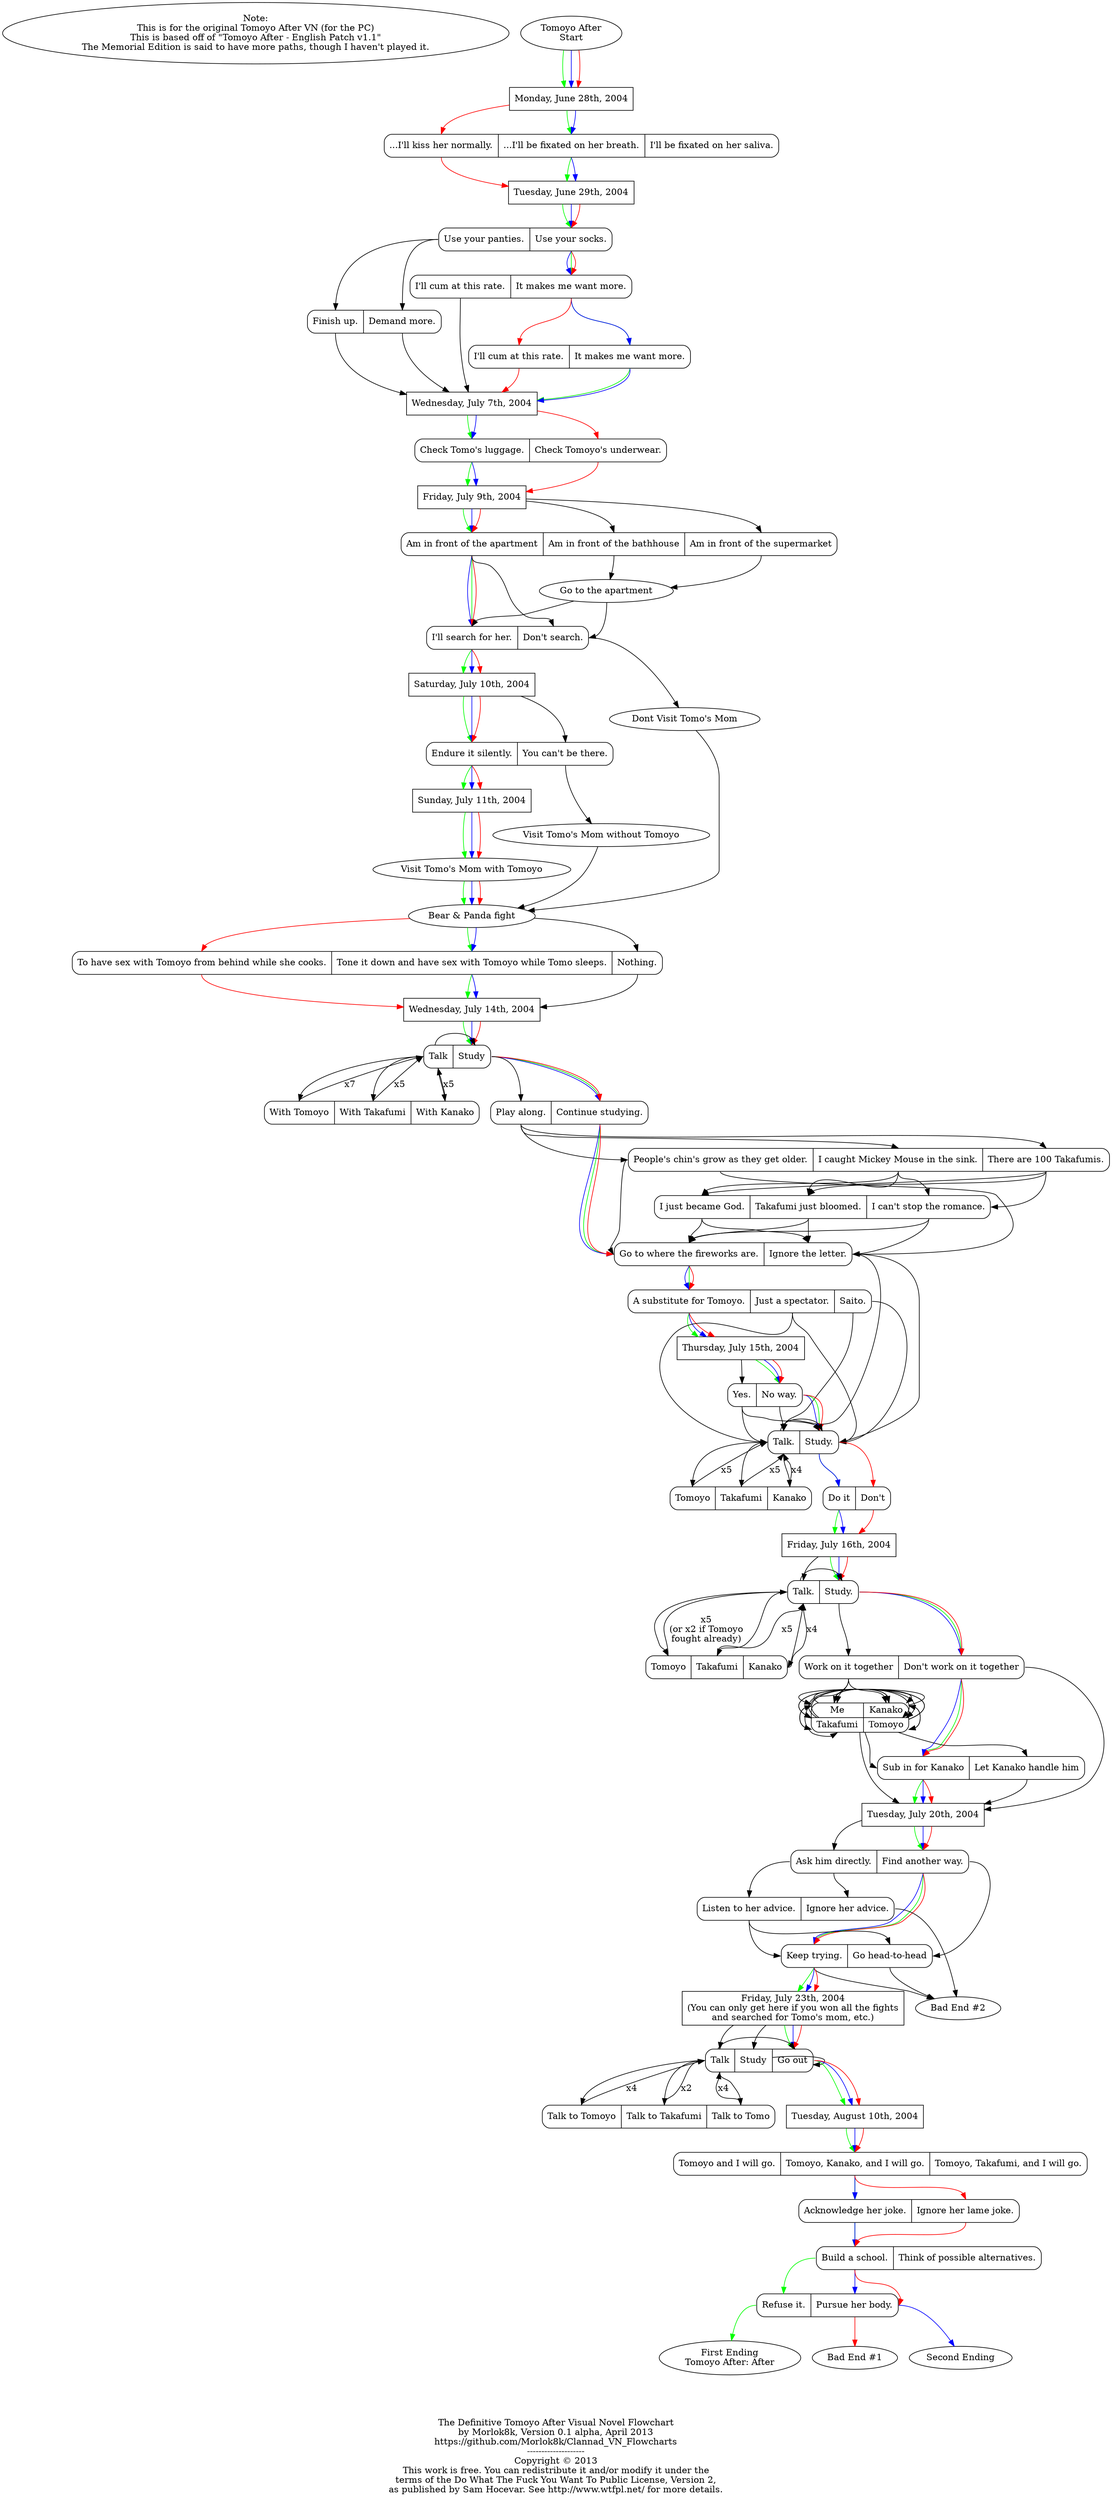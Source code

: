/*
#######################################################################
#            DO WHAT THE FUCK YOU WANT TO PUBLIC LICENSE              #
#                    Version 2, December 2004                         #
#                                                                     #
# Copyright (C) 2004 Sam Hocevar <sam@hocevar.net>                    #
#                                                                     #
# Everyone is permitted to copy and distribute verbatim or modified   #
# copies of this license document, and changing it is allowed as long #
# as the name is changed.                                             #
#                                                                     #
#            DO WHAT THE FUCK YOU WANT TO PUBLIC LICENSE              #
#   TERMS AND CONDITIONS FOR COPYING, DISTRIBUTION AND MODIFICATION   #
#                                                                     #
#  0. You just DO WHAT THE FUCK YOU WANT TO.                          #
#                                                                     #
#######################################################################
*/

// The Definitive Tomoyo After Visual Novel Flowchart
digraph Clannad{
    graph [ label = "\n\n\n\nThe Definitive Tomoyo After Visual Novel Flowchart\nby Morlok8k, Version 0.1 alpha, April 2013\nhttps://github.com/Morlok8k/Clannad_VN_Flowcharts\n--------------------\nCopyright © 2013\nThis work is free. You can redistribute it and/or modify it under the\nterms of the Do What The Fuck You Want To Public License, Version 2,\nas published by Sam Hocevar. See http://www.wtfpl.net/ for more details." ];


    Note [label = "Note:\nThis is for the original Tomoyo After VN (for the PC)\nThis is based off of \"Tomoyo After - English Patch v1.1\"\nThe Memorial Edition is said to have more paths, though I haven't played it."];

//Tomoyo After

//start


    Start [label = "Tomoyo After\nStart"];

    //June 28
    JUN_28 [shape = box, label = "Monday, June 28th, 2004"];

    Start -> JUN_28 [color = green];    //END1
    Start -> JUN_28 [color = blue];    //END2
    Start -> JUN_28 [color = red];    //BAD_END

    TA_1 [shape = Mrecord, label = "<a1>...I'll kiss her normally.|<a2>...I'll be fixated on her breath.|<a3>I'll be fixated on her saliva."];
    JUN_28 -> TA_1:a2 [color = green];    //END1
    JUN_28 -> TA_1:a2 [color = blue];    //END2
    JUN_28 -> TA_1:a1 [color = red];    //BAD_END


    //June 29
    JUN_29 [shape = box, label = "Tuesday, June 29th, 2004"];
    TA_1:a2 -> JUN_29 [color = green];    //END1
    TA_1:a2 -> JUN_29 [color = blue];    //END2
    TA_1:a1 -> JUN_29 [color = red];    //BAD_END

    TA_2 [shape = Mrecord, label = "<a1>Use your panties.|<a2>Use your socks."];
    JUN_29 -> TA_2:a2 [color = green];    //END1
    JUN_29 -> TA_2:a2 [color = blue];    //END2
    JUN_29 -> TA_2:a2 [color = red];    //BAD_END

    TA_2a [shape = Mrecord, label = "<a1>Finish up.|<a2>Demand more."];
    TA_2:a1 -> TA_2a:a1;
    TA_2:a1 -> TA_2a:a2;




    TA_3 [shape = Mrecord, label = "<a1>I'll cum at this rate.|<a2>It makes me want more."];
    TA_2:a2 -> TA_3:a2 [color = green];    //END1
    TA_2:a2 -> TA_3:a2 [color = blue];    //END2
    TA_2:a2 -> TA_3:a2 [color = red];    //BAD_END

    TA_4 [shape = Mrecord, label = "<a1>I'll cum at this rate.|<a2>It makes me want more."];
    TA_3:a2 -> TA_4:a2 [color = green];    //END1
    TA_3:a2 -> TA_4:a2 [color = blue];    //END2
    TA_3:a2 -> TA_4:a1 [color = red];    //BAD_END


    //July 07
    JUL_7 [shape = box, label = "Wednesday, July 7th, 2004"];
    TA_4:a2 -> JUL_7 [color = green];    //END1
    TA_4:a2 -> JUL_7 [color = blue];    //END2
    TA_4:a1 -> JUL_7 [color = red];    //BAD_END
    TA_2a:a1 -> JUL_7;
    TA_2a:a2 -> JUL_7;
    TA_3:a1 -> JUL_7;

    TA_5 [shape = Mrecord, label = "<a1>Check Tomo's luggage.|<a2>Check Tomoyo's underwear."];
    JUL_7 -> TA_5:a1 [color = green];    //END1
    JUL_7 -> TA_5:a1 [color = blue];    //END2
    JUL_7 -> TA_5:a2 [color = red];    //BAD_END


    //July 09
    JUL_9 [shape = box, label = "Friday, July 9th, 2004"];
    TA_5:a1 -> JUL_9 [color = green];    //END1
    TA_5:a1 -> JUL_9 [color = blue];    //END2
    TA_5:a2 -> JUL_9 [color = red];    //BAD_END

    TA_6 [shape = Mrecord, label = "<a1>Am in front of the apartment|<a2>Am in front of the bathhouse|<a3>Am in front of the supermarket"];
    JUL_9 -> TA_6:a1 [color = green];    //END1
    JUL_9 -> TA_6:a1 [color = blue];    //END2
    JUL_9 -> TA_6:a1 [color = red];    //BAD_END
    JUL_9 -> TA_6:a2;
    JUL_9 -> TA_6:a3;

    TA_6a [label = "Go to the apartment"];
    TA_6:a2 -> TA_6a;
    TA_6:a3 -> TA_6a;


    TA_7 [shape = Mrecord, label = "<a1>I'll search for her.|<a2>Don't search."];
    TA_6:a1 -> TA_7:a1 [color = green];    //END1
    TA_6:a1 -> TA_7:a1 [color = blue];    //END2
    TA_6:a1 -> TA_7:a1 [color = red];    //BAD_END
    TA_6a -> TA_7:a1;
    TA_6a -> TA_7:a2;
    TA_6:a1 -> TA_7:a2;


    //July 10
    JUL_10 [shape = box, label = "Saturday, July 10th, 2004"];
    TA_7:a1 -> JUL_10 [color = green];    //END1
    TA_7:a1 -> JUL_10 [color = blue];    //END2
    TA_7:a1 -> JUL_10 [color = red];    //BAD_END


    TA_8 [shape = Mrecord, label = "<a1>Endure it silently.|<a2>You can't be there."];
    JUL_10 -> TA_8:a1 [color = green];    //END1
    JUL_10 -> TA_8:a1 [color = blue];    //END2
    JUL_10 -> TA_8:a1 [color = red];    //BAD_END
    JUL_10 -> TA_8:a2;


    //July 11
    JUL_11 [shape = box, label = "Sunday, July 11th, 2004"];
    TA_8:a1 -> JUL_11 [color = green];    //END1
    TA_8:a1 -> JUL_11 [color = blue];    //END2
    TA_8:a1 -> JUL_11 [color = red];    //BAD_END

    JUL_11_mother1 [label = "Visit Tomo's Mom with Tomoyo"];
    JUL_11_mother2 [label = "Visit Tomo's Mom without Tomoyo"];
    JUL_11_mother3 [label = "Dont Visit Tomo's Mom"];

    JUL_11 -> JUL_11_mother1 [color = green, group = "JUL_11_mother"];    //END1
    JUL_11 -> JUL_11_mother1 [color = blue, group = "JUL_11_mother"];    //END2
    JUL_11 -> JUL_11_mother1 [color = red, group = "JUL_11_mother"];    //BAD_END
    TA_8:a2 -> JUL_11_mother2 [group = "JUL_11_mother"];
    TA_7:a2 -> JUL_11_mother3 [group = "JUL_11_mother"];


    JUL_11_bp [label = "Bear & Panda fight"];
    JUL_11_mother1 -> JUL_11_bp [color = green];    //END1
    JUL_11_mother1 -> JUL_11_bp [color = blue];    //END2
    JUL_11_mother1 -> JUL_11_bp [color = red];    //BAD_END
    JUL_11_mother2 -> JUL_11_bp;
    JUL_11_mother3 -> JUL_11_bp;




    TA_9 [shape = Mrecord, label = "<a1>To have sex with Tomoyo from behind while she cooks.|<a2>Tone it down and have sex with Tomoyo while Tomo sleeps.|<a3>Nothing."];
    JUL_11_bp -> TA_9:a2 [color = green];    //END1
    JUL_11_bp -> TA_9:a2 [color = blue];    //END2
    JUL_11_bp -> TA_9:a1 [color = red];    //BAD_END
    JUL_11_bp -> TA_9:a3;


    //July 14
    JUL_14 [shape = box, label = "Wednesday, July 14th, 2004"];
    TA_9:a2 -> JUL_14 [color = green];    //END1
    TA_9:a2 -> JUL_14 [color = blue];    //END2
    TA_9:a1 -> JUL_14 [color = red];    //BAD_END
    TA_9:a3 -> JUL_14;

    TA_10 [shape = Mrecord, label = "<a1>Talk|<a2>Study"];
    JUL_14 -> TA_10:a2 [color = green];    //END1
    JUL_14 -> TA_10:a2 [color = blue];    //END2
    JUL_14 -> TA_10:a2 [color = red];    //BAD_END



    TA_10_a [shape = Mrecord, label = "<a1>With Tomoyo|<a2>With Takafumi|<a3>With Kanako"];
    TA_10:a1 -> TA_10_a:a1;
    TA_10:a1 -> TA_10_a:a2;
    TA_10:a1 -> TA_10_a:a3;
    TA_10_a:a1 -> TA_10:a1 [label = "x7"];
    TA_10_a:a2 -> TA_10:a1 [label = "x5"];
    TA_10_a:a3 -> TA_10:a1 [label = "x5"];
    TA_10:a1 -> TA_10:a2;


    TA_11 [shape = Mrecord, label = "<a1>Play along.|<a2>Continue studying."];
    TA_10:a2 -> TA_11:a2 [color = green];    //END1
    TA_10:a2 -> TA_11:a2 [color = blue];    //END2
    TA_10:a2 -> TA_11:a2 [color = red];    //BAD_END
    TA_10:a2 -> TA_11:a1;

    TA_11_a [shape = Mrecord, label = "<a1>People's chin's grow as they get older.|<a2>I caught Mickey Mouse in the sink.|<a3>There are 100 Takafumis."];
    TA_11:a1 -> TA_11_a:a1;
    TA_11:a1 -> TA_11_a:a2;
    TA_11:a1 -> TA_11_a:a3;

    TA_11_b [shape = Mrecord, label = "<a1>I just became God.|<a2>Takafumi just bloomed.|<a3>I can't stop the romance."];

    TA_11_a:a1 -> TA_12:a1
    TA_11_a:a1 -> TA_12:a2

    TA_11_a:a2 -> TA_11_b:a1
    TA_11_a:a2 -> TA_11_b:a2
    TA_11_a:a2 -> TA_11_b:a3
    TA_11_a:a3 -> TA_11_b:a1
    TA_11_a:a3 -> TA_11_b:a2
    TA_11_a:a3 -> TA_11_b:a3

    TA_11_b:a1 -> TA_12:a1
    TA_11_b:a2 -> TA_12:a1
    TA_11_b:a3 -> TA_12:a1
    TA_11_b:a1 -> TA_12:a2
    TA_11_b:a2 -> TA_12:a2
    TA_11_b:a3 -> TA_12:a2


    TA_12 [shape = Mrecord, label = "<a1>Go to where the fireworks are.|<a2>Ignore the letter."];
    TA_11:a2 -> TA_12:a1 [color = green];    //END1
    TA_11:a2 -> TA_12:a1 [color = blue];    //END2
    TA_11:a2 -> TA_12:a1 [color = red];    //BAD_END

    TA_13 [shape = Mrecord, label = "<a1>A substitute for Tomoyo.|<a2>Just a spectator.|<a3>Saito."];
    TA_12:a1 -> TA_13:a1 [color = green];    //END1
    TA_12:a1 -> TA_13:a1 [color = blue];    //END2
    TA_12:a1 -> TA_13:a1 [color = red];    //BAD_END


    //July 15
    JUL_15 [shape = box, label = "Thursday, July 15th, 2004"];
    TA_13:a1 -> JUL_15 [color = green];    //END1
    TA_13:a1 -> JUL_15 [color = blue];    //END2
    TA_13:a1 -> JUL_15 [color = red];    //BAD_END

    TA_14 [shape = Mrecord, label = "<a1>Yes.|<a2>No way."];
    JUL_15 -> TA_14:a2 [color = green];    //END1
    JUL_15 -> TA_14:a2 [color = blue];    //END2
    JUL_15 -> TA_14:a2 [color = red];    //BAD_END
    JUL_15 -> TA_14:a1;

    TA_15 [shape = Mrecord, label = "<a1>Talk.|<a2>Study."];
    TA_14:a2 -> TA_15:a2 [color = green];    //END1
    TA_14:a2 -> TA_15:a2 [color = blue];    //END2
    TA_14:a2 -> TA_15:a2 [color = red];    //BAD_END
    TA_14:a1 -> TA_15:a1;
    TA_14:a1 -> TA_15:a2;
    TA_14:a2 -> TA_15:a1;

    TA_12:a2 -> TA_15:a1;
    TA_12:a2 -> TA_15:a2;
    TA_13:a2 -> TA_15:a1;
    TA_13:a2 -> TA_15:a2;
    TA_13:a3 -> TA_15:a1;
    TA_13:a3 -> TA_15:a2;




    TA_15_a [shape = Mrecord, label = "<a1>Tomoyo|<a2>Takafumi|<a3>Kanako"];
    TA_15:a1 -> TA_15_a:a1;
    TA_15:a1 -> TA_15_a:a2;
    TA_15:a1 -> TA_15_a:a3;
    TA_15_a:a1 -> TA_15:a1 [label = "x5"];
    TA_15_a:a2 -> TA_15:a1 [label = "x5"];
    TA_15_a:a3 -> TA_15:a1 [label = "x4"];
    TA_15:a1 -> TA_15:a2;





    TA_16 [shape = Mrecord, label = "<a>Do it|<aa>Don't"];
    TA_15:a2 -> TA_16:a [color = green];    //END1
    TA_15:a2 -> TA_16:a [color = blue];    //END2
    TA_15:a2 -> TA_16:aa [color = red];    //BAD_END


    //July 16
    JUL_16 [shape = box, label = "Friday, July 16th, 2004"];
    TA_16:a -> JUL_16 [color = green];    //END1
    TA_16:a -> JUL_16 [color = blue];    //END2
    TA_16:aa -> JUL_16 [color = red];    //BAD_END

    TA_17 [shape = Mrecord, label = "<a1>Talk.|<a2>Study."];
    JUL_16 -> TA_17:a2 [color = green];    //END1
    JUL_16 -> TA_17:a2 [color = blue];    //END2
    JUL_16 -> TA_17:a2 [color = red];    //BAD_END
    JUL_16 -> TA_17:a1;

    TA_17_a [shape = Mrecord, label = "<a1>Tomoyo|<a2>Takafumi|<a3>Kanako"];
    TA_17:a1 -> TA_17_a:a1;
    TA_17:a1 -> TA_17_a:a2;
    TA_17:a1 -> TA_17_a:a3;
    TA_17_a:a1 -> TA_17:a1 [label = "x5\n(or x2 if Tomoyo\nfought already)"];
    TA_17_a:a2 -> TA_17:a1 [label = "x5"];
    TA_17_a:a3 -> TA_17:a1 [label = "x4"];
    TA_17:a1 -> TA_17:a2;


    TA_18 [shape = Mrecord, label = "<a1>Work on it together|<a2>Don't work on it together"];
    TA_17:a2 -> TA_18:a2 [color = green];    //END1
    TA_17:a2 -> TA_18:a2 [color = blue];    //END2
    TA_17:a2 -> TA_18:a2 [color = red];    //BAD_END
    TA_17:a2 -> TA_18:a1;

    TA_18_a [shape = Mrecord, label = "{<a1>Me|<a2>Takafumi}|{<a3>Kanako|<a4>Tomoyo}"];
    TA_18:a1 -> TA_18_a:a1;
    TA_18:a1 -> TA_18_a:a2;
    TA_18:a1 -> TA_18_a:a3;

    TA_18_a:a1 -> TA_18_a:a2;
    TA_18_a:a1 -> TA_18_a:a3;
    TA_18_a:a1 -> TA_18_a:a4;
    TA_18_a:a2 -> TA_18_a:a1;
    TA_18_a:a2 -> TA_18_a:a3;
    TA_18_a:a2 -> TA_18_a:a4;
    TA_18_a:a3 -> TA_18_a:a1;
    TA_18_a:a3 -> TA_18_a:a2;
    TA_18_a:a3 -> TA_18_a:a4;
    TA_18_a:a4 -> TA_18_a:a1;
    TA_18_a:a4 -> TA_18_a:a2;
    TA_18_a:a4 -> TA_18_a:a3;
    
    TA_18_a -> TA_19:a1;
    TA_18_a -> TA_19:a2;

    TA_19 [shape = Mrecord, label = "<a1>Sub in for Kanako|<a2>Let Kanako handle him"];
    TA_18:a2 -> TA_19:a1 [color = green];    //END1
    TA_18:a2 -> TA_19:a1 [color = blue];    //END2
    TA_18:a2 -> TA_19:a1 [color = red];    //BAD_END


    //July 20
    JUL_20 [shape = box, label = "Tuesday, July 20th, 2004"];
    TA_18_a -> JUL_20;    //if tomoyo fought on the 15th
    TA_18:a2 -> JUL_20;    //if tomoyo fought on the 15th
    TA_19:a1 -> JUL_20 [color = green];    //END1
    TA_19:a1 -> JUL_20 [color = blue];    //END2
    TA_19:a1 -> JUL_20 [color = red];    //BAD_END
    TA_19:a2 -> JUL_20;


    TA_20 [shape = Mrecord, label = "<a1>Ask him directly.|<a2>Find another way."];
    JUL_20 -> TA_20:a2 [color = green];    //END1
    JUL_20 -> TA_20:a2 [color = blue];    //END2
    JUL_20 -> TA_20:a2 [color = red];    //BAD_END
    JUL_20 -> TA_20:a1;

    TA_20_a [shape = Mrecord, label = "<a1>Listen to her advice.|<a2>Ignore her advice."];
    TA_20:a1 -> TA_20_a:a1;
    TA_20:a1 -> TA_20_a:a2;
    
    TA_20_a:a2 -> BAD_END_2;    //additional path to BAD_END_2

    //July 21
    TA_21 [shape = Mrecord, label = "<a1>Keep trying.|<a2>Go head-to-head"];
    TA_20:a2 -> TA_21:a1 [color = green];    //END1
    TA_20:a2 -> TA_21:a1 [color = blue];    //END2
    TA_20:a2 -> TA_21:a1 [color = red];    //BAD_END
    TA_20:a2 -> TA_21:a2;
    TA_20_a:a1 -> TA_21:a1;
    TA_20_a:a1 -> TA_21:a2;
    TA_21:a2 -> BAD_END_2;    //additional path to BAD_END_2
    TA_21:a1 -> BAD_END_2;    //additional path to BAD_END_2  (depends on earlier choices)


    //July 23
    JUL_23 [shape = box, label = "Friday, July 23th, 2004\n(You can only get here if you won all the fights\nand searched for Tomo's mom, etc.)"];
    TA_21:a1 -> JUL_23 [color = green];    //END1
    TA_21:a1 -> JUL_23 [color = blue];    //END2
    TA_21:a1 -> JUL_23 [color = red];    //BAD_END

    
    TA_22 [shape = Mrecord, label = "<a1>Talk|<a2>Study|<a3>Go out"];
    JUL_23 -> TA_22:a3 [color = green];    //END1
    JUL_23 -> TA_22:a3 [color = blue];    //END2
    JUL_23 -> TA_22:a3 [color = red];    //BAD_END
    JUL_23 -> TA_22:a1;
    JUL_23 -> TA_22:a2;

    TA_22_a [shape = Mrecord, label = "<a1>Talk to Tomoyo|<a2>Talk to Takafumi|<a3>Talk to Tomo"];
    TA_22:a1 -> TA_22_a:a1;
    TA_22:a1 -> TA_22_a:a2;
    TA_22:a1 -> TA_22_a:a3;
    TA_22_a:a1 -> TA_22:a1 [label = "x4"];
    TA_22_a:a2 -> TA_22:a1 [label = "x2"];
    TA_22_a:a3 -> TA_22:a1 [label = "x4"];
    TA_22:a1 -> TA_22:a3;
    TA_22:a2 -> TA_22:a3;




    //August 10
    AUG_10 [shape = box, label = "Tuesday, August 10th, 2004"];
    TA_22:a3 -> AUG_10 [color = green];    //END1
    TA_22:a3 -> AUG_10 [color = blue];    //END2
    TA_22:a3 -> AUG_10 [color = red];    //BAD_END

    TA_23 [shape = Mrecord, label = "<a1>Tomoyo and I will go.|<a2>Tomoyo, Kanako, and I will go.|<a3>Tomoyo, Takafumi, and I will go."];
    AUG_10 -> TA_23:a2 [color = green];    //END1
    AUG_10 -> TA_23:a2 [color = blue];    //END2
    AUG_10 -> TA_23:a2 [color = red];    //BAD_END


    //August 11
    TA_24 [shape = Mrecord, label = "<a1>Acknowledge her joke.|<a2>Ignore her lame joke."];
    TA_23:a2 -> TA_24:a1 [color = green];    //END1
    TA_23:a2 -> TA_24:a1 [color = blue];    //END2
    TA_23:a2 -> TA_24:a2 [color = red];    //BAD_END


    //August 12
    TA_25 [shape = Mrecord, label = "<a1>Build a school.|<a2>Think of possible alternatives."];
    TA_24:a1 -> TA_25:a1 [color = green];    //END1
    TA_24:a1 -> TA_25:a1 [color = blue];    //END2
    TA_24:a2 -> TA_25:a1 [color = red];    //BAD_END


    //August 14
    TA_26 [shape = Mrecord, label = "<a>Refuse it.|<aa>Pursue her body."];
    TA_25:a1 -> TA_26:a [color = green];    //END1
    TA_25:a1 -> TA_26:aa [color = blue];    //END2
    TA_25:a1 -> TA_26:aa [color = red];    //BAD_END





    END1_END [label = "First Ending\nTomoyo After: After"];
    TA_26:a -> END1_END [color = green];    //END1    //Tomoyo After: After

    END2_END [label = "Second Ending"];
    TA_26:aa -> END2_END [color = blue];    //END2

    BAD_END_1 [label = "Bad End #1"];
    TA_26:aa -> BAD_END_1 [color = red];    //BAD_END

    BAD_END_2 [label = "Bad End #2"];
    //TA_26:aa -> BAD_END_2 [color = red];    //BAD_END #2

}
